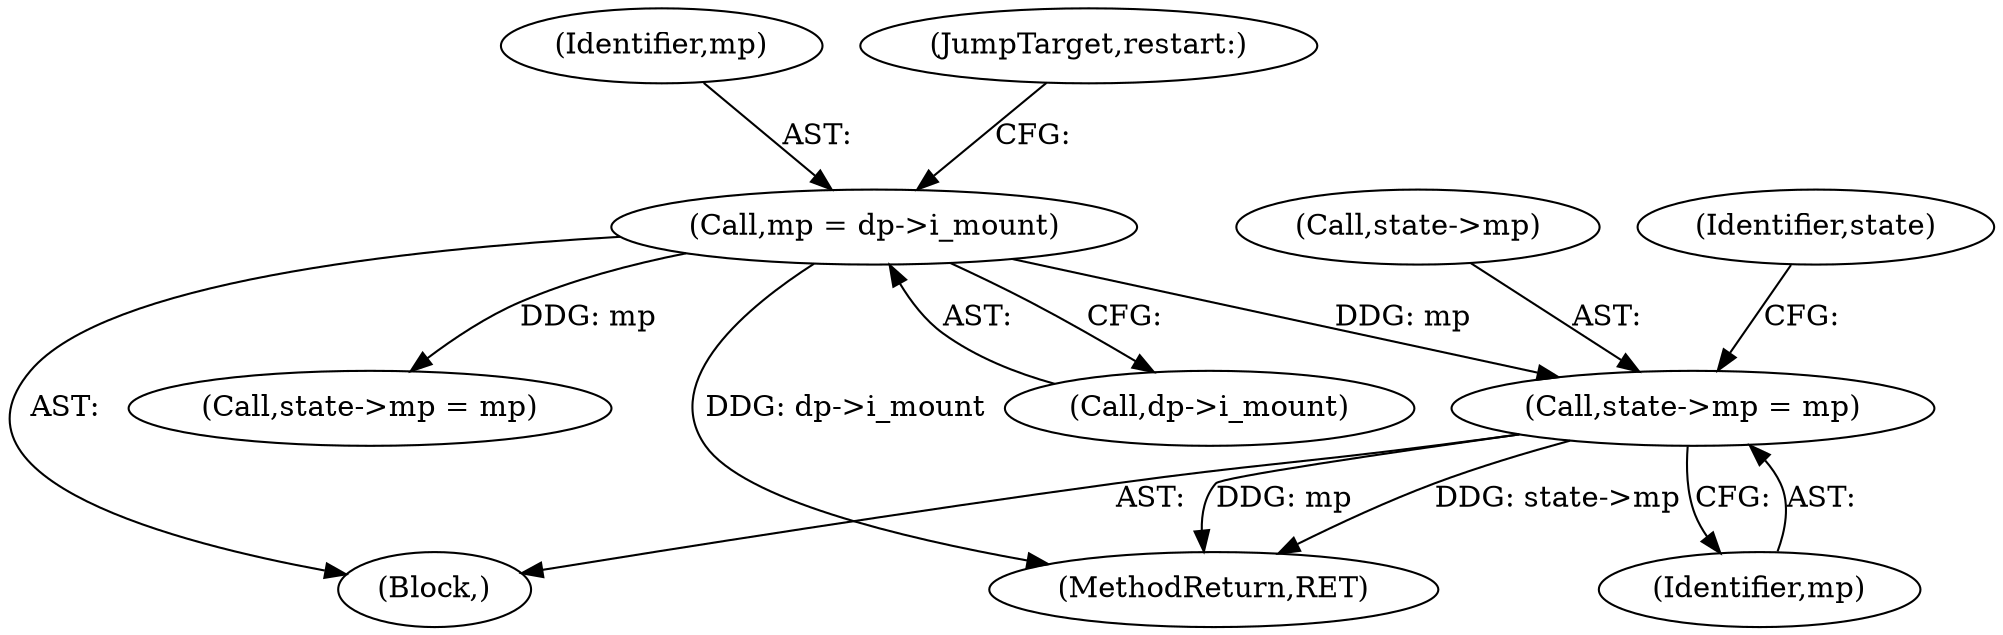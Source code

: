 digraph "0_linux_8275cdd0e7ac550dcce2b3ef6d2fb3b808c1ae59_1@pointer" {
"1000155" [label="(Call,state->mp = mp)"];
"1000141" [label="(Call,mp = dp->i_mount)"];
"1000547" [label="(Call,state->mp = mp)"];
"1000156" [label="(Call,state->mp)"];
"1000724" [label="(MethodReturn,RET)"];
"1000142" [label="(Identifier,mp)"];
"1000155" [label="(Call,state->mp = mp)"];
"1000159" [label="(Identifier,mp)"];
"1000162" [label="(Identifier,state)"];
"1000143" [label="(Call,dp->i_mount)"];
"1000126" [label="(Block,)"];
"1000141" [label="(Call,mp = dp->i_mount)"];
"1000146" [label="(JumpTarget,restart:)"];
"1000155" -> "1000126"  [label="AST: "];
"1000155" -> "1000159"  [label="CFG: "];
"1000156" -> "1000155"  [label="AST: "];
"1000159" -> "1000155"  [label="AST: "];
"1000162" -> "1000155"  [label="CFG: "];
"1000155" -> "1000724"  [label="DDG: mp"];
"1000155" -> "1000724"  [label="DDG: state->mp"];
"1000141" -> "1000155"  [label="DDG: mp"];
"1000141" -> "1000126"  [label="AST: "];
"1000141" -> "1000143"  [label="CFG: "];
"1000142" -> "1000141"  [label="AST: "];
"1000143" -> "1000141"  [label="AST: "];
"1000146" -> "1000141"  [label="CFG: "];
"1000141" -> "1000724"  [label="DDG: dp->i_mount"];
"1000141" -> "1000547"  [label="DDG: mp"];
}
